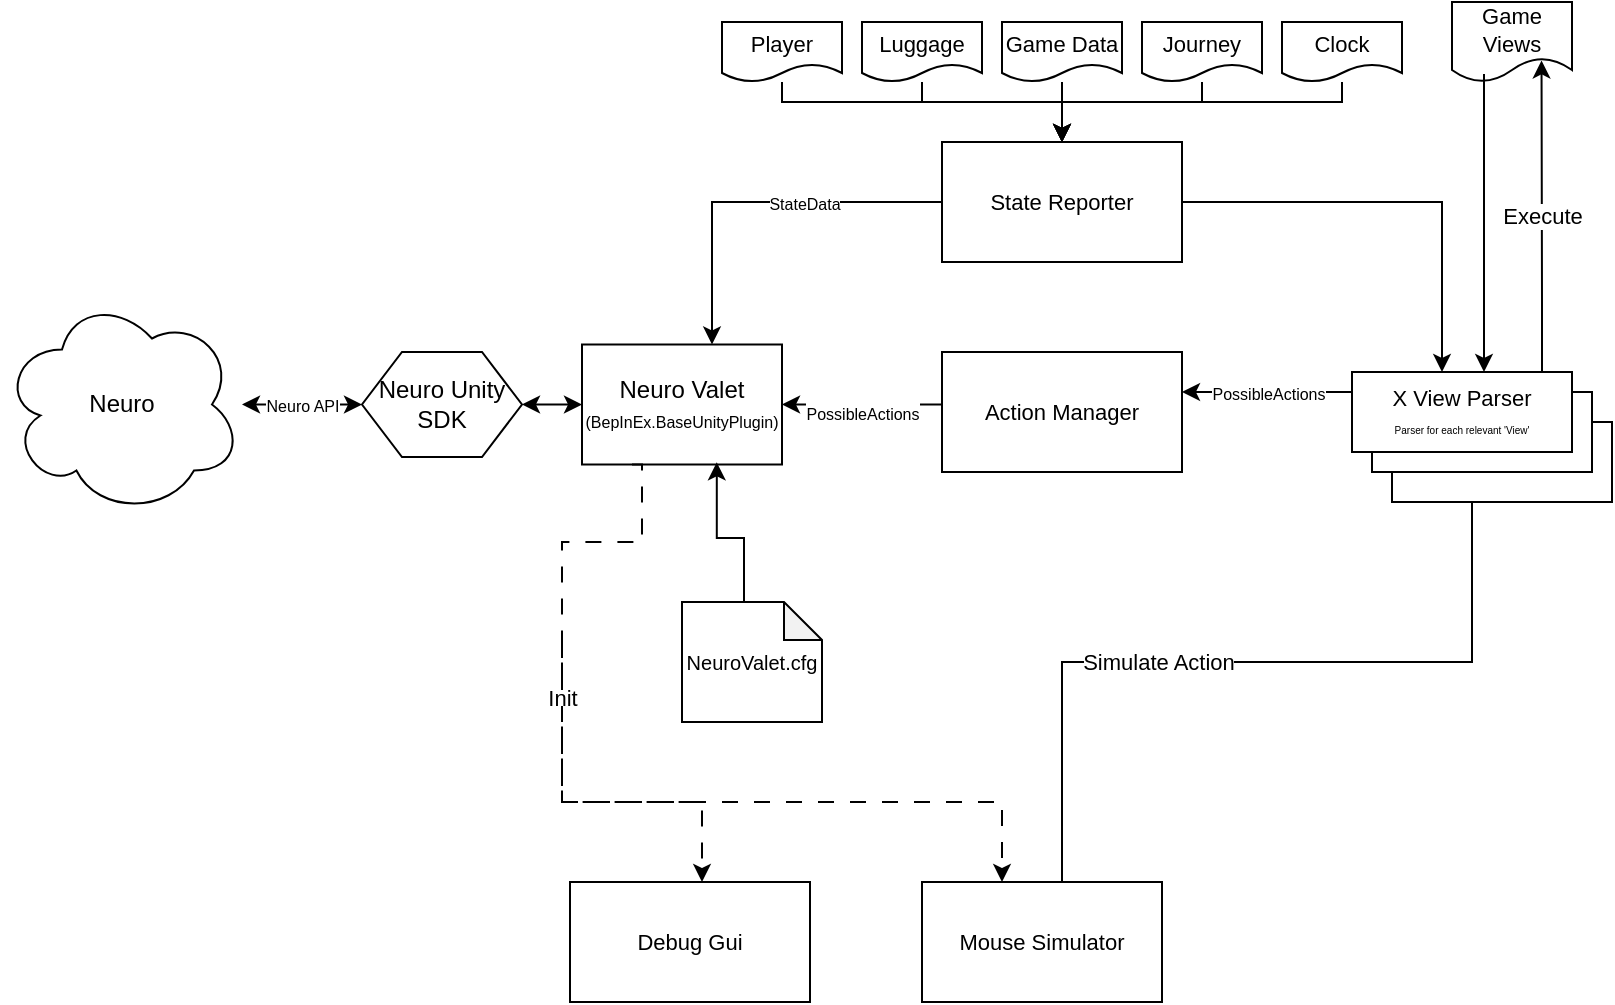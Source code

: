 <mxfile version="28.0.9">
  <diagram name="‫עמוד-1‬" id="l02C7UReTLEdAcKypzuA">
    <mxGraphModel dx="1455" dy="515" grid="1" gridSize="10" guides="1" tooltips="1" connect="1" arrows="1" fold="1" page="1" pageScale="1" pageWidth="827" pageHeight="1169" math="0" shadow="0">
      <root>
        <mxCell id="0" />
        <mxCell id="1" parent="0" />
        <mxCell id="Bq_EVa2V1ZL1fmEeLUb7-54" value="Simulate Action" style="edgeStyle=orthogonalEdgeStyle;shape=connector;rounded=0;orthogonalLoop=1;jettySize=auto;html=1;entryX=0.585;entryY=-0.002;entryDx=0;entryDy=0;strokeColor=default;align=center;verticalAlign=middle;fontFamily=Helvetica;fontSize=11;fontColor=default;labelBackgroundColor=default;startArrow=none;startFill=0;endArrow=classic;entryPerimeter=0;" parent="1" source="Bq_EVa2V1ZL1fmEeLUb7-46" target="Bq_EVa2V1ZL1fmEeLUb7-15" edge="1">
          <mxGeometry relative="1" as="geometry">
            <Array as="points">
              <mxPoint x="745" y="360" />
              <mxPoint x="540" y="360" />
              <mxPoint x="540" y="510" />
            </Array>
          </mxGeometry>
        </mxCell>
        <mxCell id="Bq_EVa2V1ZL1fmEeLUb7-46" value="" style="rounded=0;whiteSpace=wrap;html=1;fontFamily=Helvetica;fontSize=11;fontColor=default;labelBackgroundColor=default;" parent="1" vertex="1">
          <mxGeometry x="705" y="240" width="110" height="40" as="geometry" />
        </mxCell>
        <mxCell id="Bq_EVa2V1ZL1fmEeLUb7-47" value="" style="rounded=0;whiteSpace=wrap;html=1;fontFamily=Helvetica;fontSize=11;fontColor=default;labelBackgroundColor=default;" parent="1" vertex="1">
          <mxGeometry x="695" y="225" width="110" height="40" as="geometry" />
        </mxCell>
        <mxCell id="Bq_EVa2V1ZL1fmEeLUb7-1" value="Neuro" style="ellipse;shape=cloud;whiteSpace=wrap;html=1;" parent="1" vertex="1">
          <mxGeometry x="10" y="176.25" width="120" height="110" as="geometry" />
        </mxCell>
        <mxCell id="Bq_EVa2V1ZL1fmEeLUb7-4" value="&lt;font style=&quot;font-size: 8px;&quot;&gt;Neuro API&lt;/font&gt;" style="edgeStyle=orthogonalEdgeStyle;rounded=0;orthogonalLoop=1;jettySize=auto;html=1;startArrow=classic;startFill=1;exitX=0;exitY=0.5;exitDx=0;exitDy=0;" parent="1" source="Bq_EVa2V1ZL1fmEeLUb7-6" target="Bq_EVa2V1ZL1fmEeLUb7-1" edge="1">
          <mxGeometry relative="1" as="geometry">
            <mxPoint x="230" y="235" as="sourcePoint" />
          </mxGeometry>
        </mxCell>
        <mxCell id="Bq_EVa2V1ZL1fmEeLUb7-8" style="edgeStyle=orthogonalEdgeStyle;rounded=0;orthogonalLoop=1;jettySize=auto;html=1;entryX=0;entryY=0.5;entryDx=0;entryDy=0;startArrow=classic;startFill=1;" parent="1" source="Bq_EVa2V1ZL1fmEeLUb7-6" target="Bq_EVa2V1ZL1fmEeLUb7-7" edge="1">
          <mxGeometry relative="1" as="geometry" />
        </mxCell>
        <mxCell id="Bq_EVa2V1ZL1fmEeLUb7-6" value="Neuro Unity SDK" style="shape=hexagon;perimeter=hexagonPerimeter2;whiteSpace=wrap;html=1;fixedSize=1;" parent="1" vertex="1">
          <mxGeometry x="190" y="205" width="80" height="52.5" as="geometry" />
        </mxCell>
        <mxCell id="Bq_EVa2V1ZL1fmEeLUb7-20" value="&lt;font style=&quot;font-size: 8px;&quot;&gt;StateData&lt;/font&gt;" style="shape=connector;rounded=0;orthogonalLoop=1;jettySize=auto;html=1;entryX=0;entryY=0.5;entryDx=0;entryDy=0;strokeColor=default;align=center;verticalAlign=middle;fontFamily=Helvetica;fontSize=11;fontColor=default;labelBackgroundColor=default;startArrow=classic;startFill=1;endArrow=none;edgeStyle=orthogonalEdgeStyle;endFill=0;" parent="1" source="Bq_EVa2V1ZL1fmEeLUb7-7" target="Bq_EVa2V1ZL1fmEeLUb7-19" edge="1">
          <mxGeometry x="0.263" relative="1" as="geometry">
            <Array as="points">
              <mxPoint x="365" y="130" />
            </Array>
            <mxPoint as="offset" />
          </mxGeometry>
        </mxCell>
        <mxCell id="Bq_EVa2V1ZL1fmEeLUb7-7" value="Neuro Valet&lt;div&gt;&lt;font style=&quot;font-size: 8px;&quot;&gt;(BepInEx.BaseUnityPlugin)&lt;/font&gt;&lt;/div&gt;" style="rounded=0;whiteSpace=wrap;html=1;" parent="1" vertex="1">
          <mxGeometry x="300" y="201.25" width="100" height="60" as="geometry" />
        </mxCell>
        <mxCell id="Bq_EVa2V1ZL1fmEeLUb7-14" value="Init" style="edgeStyle=orthogonalEdgeStyle;shape=connector;rounded=0;orthogonalLoop=1;jettySize=auto;html=1;strokeColor=default;align=center;verticalAlign=middle;fontFamily=Helvetica;fontSize=11;fontColor=default;labelBackgroundColor=default;startArrow=none;startFill=0;endArrow=classic;dashed=1;dashPattern=8 8;exitX=0.25;exitY=1;exitDx=0;exitDy=0;" parent="1" source="Bq_EVa2V1ZL1fmEeLUb7-7" target="Bq_EVa2V1ZL1fmEeLUb7-13" edge="1">
          <mxGeometry relative="1" as="geometry">
            <Array as="points">
              <mxPoint x="330" y="261" />
              <mxPoint x="330" y="300" />
              <mxPoint x="290" y="300" />
              <mxPoint x="290" y="430" />
              <mxPoint x="360" y="430" />
            </Array>
            <mxPoint x="290" y="300" as="sourcePoint" />
          </mxGeometry>
        </mxCell>
        <mxCell id="Bq_EVa2V1ZL1fmEeLUb7-16" style="edgeStyle=orthogonalEdgeStyle;shape=connector;rounded=0;orthogonalLoop=1;jettySize=auto;html=1;strokeColor=default;align=center;verticalAlign=middle;fontFamily=Helvetica;fontSize=11;fontColor=default;labelBackgroundColor=default;startArrow=none;startFill=0;endArrow=classic;dashed=1;dashPattern=8 8;" parent="1" target="Bq_EVa2V1ZL1fmEeLUb7-15" edge="1">
          <mxGeometry relative="1" as="geometry">
            <Array as="points">
              <mxPoint x="290" y="350" />
              <mxPoint x="290" y="430" />
              <mxPoint x="510" y="430" />
            </Array>
            <mxPoint x="290" y="350" as="sourcePoint" />
          </mxGeometry>
        </mxCell>
        <mxCell id="Bq_EVa2V1ZL1fmEeLUb7-13" value="Debug Gui" style="rounded=0;whiteSpace=wrap;html=1;fontFamily=Helvetica;fontSize=11;fontColor=default;labelBackgroundColor=default;" parent="1" vertex="1">
          <mxGeometry x="294" y="470" width="120" height="60" as="geometry" />
        </mxCell>
        <mxCell id="Bq_EVa2V1ZL1fmEeLUb7-15" value="Mouse Simulator" style="rounded=0;whiteSpace=wrap;html=1;fontFamily=Helvetica;fontSize=11;fontColor=default;labelBackgroundColor=default;" parent="1" vertex="1">
          <mxGeometry x="470" y="470" width="120" height="60" as="geometry" />
        </mxCell>
        <mxCell id="Bq_EVa2V1ZL1fmEeLUb7-19" value="State Reporter" style="rounded=0;whiteSpace=wrap;html=1;fontFamily=Helvetica;fontSize=11;fontColor=default;labelBackgroundColor=default;" parent="1" vertex="1">
          <mxGeometry x="480" y="100" width="120" height="60" as="geometry" />
        </mxCell>
        <mxCell id="Y55ygexArqPw35aI5qSi-5" value="&lt;font style=&quot;font-size: 8px;&quot;&gt;PossibleActions&lt;/font&gt;" style="edgeStyle=orthogonalEdgeStyle;rounded=0;orthogonalLoop=1;jettySize=auto;html=1;entryX=1;entryY=0.5;entryDx=0;entryDy=0;" edge="1" parent="1" source="Bq_EVa2V1ZL1fmEeLUb7-22" target="Bq_EVa2V1ZL1fmEeLUb7-7">
          <mxGeometry y="4" relative="1" as="geometry">
            <Array as="points">
              <mxPoint x="435" y="231" />
            </Array>
            <mxPoint as="offset" />
          </mxGeometry>
        </mxCell>
        <mxCell id="Bq_EVa2V1ZL1fmEeLUb7-22" value="Action Manager" style="rounded=0;whiteSpace=wrap;html=1;fontFamily=Helvetica;fontSize=11;fontColor=default;labelBackgroundColor=default;" parent="1" vertex="1">
          <mxGeometry x="480" y="205" width="120" height="60" as="geometry" />
        </mxCell>
        <mxCell id="Bq_EVa2V1ZL1fmEeLUb7-28" style="edgeStyle=orthogonalEdgeStyle;shape=connector;rounded=0;orthogonalLoop=1;jettySize=auto;html=1;strokeColor=default;align=center;verticalAlign=middle;fontFamily=Helvetica;fontSize=11;fontColor=default;labelBackgroundColor=default;startArrow=none;startFill=0;endArrow=classic;" parent="1" source="Bq_EVa2V1ZL1fmEeLUb7-23" target="Bq_EVa2V1ZL1fmEeLUb7-19" edge="1">
          <mxGeometry relative="1" as="geometry">
            <Array as="points">
              <mxPoint x="400" y="80" />
              <mxPoint x="540" y="80" />
            </Array>
          </mxGeometry>
        </mxCell>
        <mxCell id="Bq_EVa2V1ZL1fmEeLUb7-23" value="Player" style="shape=document;whiteSpace=wrap;html=1;boundedLbl=1;fontFamily=Helvetica;fontSize=11;fontColor=default;labelBackgroundColor=default;" parent="1" vertex="1">
          <mxGeometry x="370" y="40" width="60" height="30" as="geometry" />
        </mxCell>
        <mxCell id="Bq_EVa2V1ZL1fmEeLUb7-29" style="edgeStyle=orthogonalEdgeStyle;shape=connector;rounded=0;orthogonalLoop=1;jettySize=auto;html=1;entryX=0.5;entryY=0;entryDx=0;entryDy=0;strokeColor=default;align=center;verticalAlign=middle;fontFamily=Helvetica;fontSize=11;fontColor=default;labelBackgroundColor=default;startArrow=none;startFill=0;endArrow=classic;" parent="1" source="Bq_EVa2V1ZL1fmEeLUb7-25" target="Bq_EVa2V1ZL1fmEeLUb7-19" edge="1">
          <mxGeometry relative="1" as="geometry">
            <Array as="points">
              <mxPoint x="470" y="80" />
              <mxPoint x="540" y="80" />
            </Array>
          </mxGeometry>
        </mxCell>
        <mxCell id="Bq_EVa2V1ZL1fmEeLUb7-25" value="Luggage" style="shape=document;whiteSpace=wrap;html=1;boundedLbl=1;fontFamily=Helvetica;fontSize=11;fontColor=default;labelBackgroundColor=default;" parent="1" vertex="1">
          <mxGeometry x="440" y="40" width="60" height="30" as="geometry" />
        </mxCell>
        <mxCell id="Bq_EVa2V1ZL1fmEeLUb7-30" style="edgeStyle=orthogonalEdgeStyle;shape=connector;rounded=0;orthogonalLoop=1;jettySize=auto;html=1;entryX=0.5;entryY=0;entryDx=0;entryDy=0;strokeColor=default;align=center;verticalAlign=middle;fontFamily=Helvetica;fontSize=11;fontColor=default;labelBackgroundColor=default;startArrow=none;startFill=0;endArrow=classic;" parent="1" source="Bq_EVa2V1ZL1fmEeLUb7-26" target="Bq_EVa2V1ZL1fmEeLUb7-19" edge="1">
          <mxGeometry relative="1" as="geometry">
            <Array as="points">
              <mxPoint x="540" y="90" />
              <mxPoint x="540" y="90" />
            </Array>
          </mxGeometry>
        </mxCell>
        <mxCell id="Bq_EVa2V1ZL1fmEeLUb7-26" value="Game Data" style="shape=document;whiteSpace=wrap;html=1;boundedLbl=1;fontFamily=Helvetica;fontSize=11;fontColor=default;labelBackgroundColor=default;" parent="1" vertex="1">
          <mxGeometry x="510" y="40" width="60" height="30" as="geometry" />
        </mxCell>
        <mxCell id="Bq_EVa2V1ZL1fmEeLUb7-31" style="edgeStyle=orthogonalEdgeStyle;shape=connector;rounded=0;orthogonalLoop=1;jettySize=auto;html=1;entryX=0.5;entryY=0;entryDx=0;entryDy=0;strokeColor=default;align=center;verticalAlign=middle;fontFamily=Helvetica;fontSize=11;fontColor=default;labelBackgroundColor=default;startArrow=none;startFill=0;endArrow=classic;" parent="1" source="Bq_EVa2V1ZL1fmEeLUb7-27" target="Bq_EVa2V1ZL1fmEeLUb7-19" edge="1">
          <mxGeometry relative="1" as="geometry">
            <Array as="points">
              <mxPoint x="610" y="80" />
              <mxPoint x="540" y="80" />
            </Array>
          </mxGeometry>
        </mxCell>
        <mxCell id="Bq_EVa2V1ZL1fmEeLUb7-27" value="Journey" style="shape=document;whiteSpace=wrap;html=1;boundedLbl=1;fontFamily=Helvetica;fontSize=11;fontColor=default;labelBackgroundColor=default;" parent="1" vertex="1">
          <mxGeometry x="580" y="40" width="60" height="30" as="geometry" />
        </mxCell>
        <mxCell id="Bq_EVa2V1ZL1fmEeLUb7-49" value="&lt;font style=&quot;font-size: 8px;&quot;&gt;PossibleActions&lt;/font&gt;" style="edgeStyle=orthogonalEdgeStyle;shape=connector;rounded=0;orthogonalLoop=1;jettySize=auto;html=1;entryX=1;entryY=0.5;entryDx=0;entryDy=0;strokeColor=default;align=center;verticalAlign=middle;fontFamily=Helvetica;fontSize=11;fontColor=default;labelBackgroundColor=default;startArrow=none;startFill=0;endArrow=classic;exitX=0;exitY=0.25;exitDx=0;exitDy=0;" parent="1" edge="1" source="Bq_EVa2V1ZL1fmEeLUb7-43">
          <mxGeometry relative="1" as="geometry">
            <mxPoint x="670" y="225" as="sourcePoint" />
            <mxPoint x="600" y="225" as="targetPoint" />
          </mxGeometry>
        </mxCell>
        <mxCell id="Bq_EVa2V1ZL1fmEeLUb7-51" style="edgeStyle=orthogonalEdgeStyle;shape=connector;rounded=0;orthogonalLoop=1;jettySize=auto;html=1;entryX=1;entryY=0.5;entryDx=0;entryDy=0;strokeColor=default;align=center;verticalAlign=middle;fontFamily=Helvetica;fontSize=11;fontColor=default;labelBackgroundColor=default;startArrow=classic;startFill=1;endArrow=none;endFill=0;" parent="1" source="Bq_EVa2V1ZL1fmEeLUb7-43" target="Bq_EVa2V1ZL1fmEeLUb7-19" edge="1">
          <mxGeometry relative="1" as="geometry">
            <Array as="points">
              <mxPoint x="730" y="130" />
              <mxPoint x="600" y="130" />
            </Array>
          </mxGeometry>
        </mxCell>
        <mxCell id="Bq_EVa2V1ZL1fmEeLUb7-43" value="X View Parser&lt;br&gt;&lt;font style=&quot;font-size: 5px;&quot;&gt;Parser for each relevant &#39;View&#39;&lt;/font&gt;" style="rounded=0;whiteSpace=wrap;html=1;fontFamily=Helvetica;fontSize=11;fontColor=default;labelBackgroundColor=default;" parent="1" vertex="1">
          <mxGeometry x="685" y="215" width="110" height="40" as="geometry" />
        </mxCell>
        <mxCell id="Bq_EVa2V1ZL1fmEeLUb7-53" style="edgeStyle=orthogonalEdgeStyle;shape=connector;rounded=0;orthogonalLoop=1;jettySize=auto;html=1;strokeColor=default;align=center;verticalAlign=middle;fontFamily=Helvetica;fontSize=11;fontColor=default;labelBackgroundColor=default;startArrow=none;startFill=0;endArrow=classic;" parent="1" source="Bq_EVa2V1ZL1fmEeLUb7-52" target="Bq_EVa2V1ZL1fmEeLUb7-19" edge="1">
          <mxGeometry relative="1" as="geometry">
            <Array as="points">
              <mxPoint x="680" y="80" />
              <mxPoint x="540" y="80" />
            </Array>
          </mxGeometry>
        </mxCell>
        <mxCell id="Bq_EVa2V1ZL1fmEeLUb7-52" value="&lt;div&gt;Clock&lt;/div&gt;" style="shape=document;whiteSpace=wrap;html=1;boundedLbl=1;fontFamily=Helvetica;fontSize=11;fontColor=default;labelBackgroundColor=default;" parent="1" vertex="1">
          <mxGeometry x="650" y="40" width="60" height="30" as="geometry" />
        </mxCell>
        <mxCell id="Y55ygexArqPw35aI5qSi-1" style="edgeStyle=orthogonalEdgeStyle;rounded=0;orthogonalLoop=1;jettySize=auto;html=1;entryX=0.674;entryY=0.982;entryDx=0;entryDy=0;entryPerimeter=0;" edge="1" parent="1" source="Bq_EVa2V1ZL1fmEeLUb7-58" target="Bq_EVa2V1ZL1fmEeLUb7-7">
          <mxGeometry relative="1" as="geometry">
            <Array as="points">
              <mxPoint x="381" y="298" />
            </Array>
          </mxGeometry>
        </mxCell>
        <mxCell id="Bq_EVa2V1ZL1fmEeLUb7-58" value="&lt;font style=&quot;font-size: 10px;&quot;&gt;NeuroValet.cfg&lt;/font&gt;" style="shape=note;whiteSpace=wrap;html=1;backgroundOutline=1;darkOpacity=0.05;fontFamily=Helvetica;fontSize=11;fontColor=default;labelBackgroundColor=default;size=19;" parent="1" vertex="1">
          <mxGeometry x="350" y="330" width="70" height="60" as="geometry" />
        </mxCell>
        <mxCell id="Bq_EVa2V1ZL1fmEeLUb7-61" value="Game Views" style="shape=document;whiteSpace=wrap;html=1;boundedLbl=1;fontFamily=Helvetica;fontSize=11;fontColor=default;labelBackgroundColor=default;" parent="1" vertex="1">
          <mxGeometry x="735" y="30" width="60" height="40" as="geometry" />
        </mxCell>
        <mxCell id="Y55ygexArqPw35aI5qSi-6" value="" style="edgeStyle=orthogonalEdgeStyle;rounded=0;orthogonalLoop=1;jettySize=auto;html=1;endArrow=none;endFill=0;startArrow=classic;startFill=1;" edge="1" parent="1" source="Bq_EVa2V1ZL1fmEeLUb7-43">
          <mxGeometry relative="1" as="geometry">
            <mxPoint x="751" y="66" as="targetPoint" />
            <Array as="points">
              <mxPoint x="751" y="180" />
              <mxPoint x="751" y="180" />
            </Array>
          </mxGeometry>
        </mxCell>
        <mxCell id="Y55ygexArqPw35aI5qSi-7" value="Execute" style="edgeStyle=orthogonalEdgeStyle;rounded=0;orthogonalLoop=1;jettySize=auto;html=1;entryX=0.746;entryY=0.731;entryDx=0;entryDy=0;entryPerimeter=0;" edge="1" parent="1" source="Bq_EVa2V1ZL1fmEeLUb7-43" target="Bq_EVa2V1ZL1fmEeLUb7-61">
          <mxGeometry relative="1" as="geometry">
            <Array as="points">
              <mxPoint x="780" y="180" />
              <mxPoint x="780" y="180" />
            </Array>
          </mxGeometry>
        </mxCell>
      </root>
    </mxGraphModel>
  </diagram>
</mxfile>
